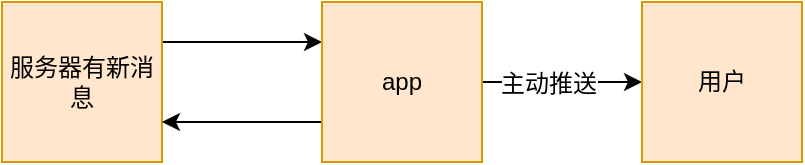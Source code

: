 <mxfile version="12.4.3" type="github" pages="1"><diagram id="w0gINpqegz3XDj72OJxf" name="Page-1"><mxGraphModel dx="1426" dy="777" grid="1" gridSize="10" guides="1" tooltips="1" connect="1" arrows="1" fold="1" page="1" pageScale="1" pageWidth="827" pageHeight="1169" math="0" shadow="0"><root><mxCell id="0"/><mxCell id="1" parent="0"/><mxCell id="1jzX1SmGB-wJ_FUnJYdB-3" value="" style="edgeStyle=orthogonalEdgeStyle;rounded=0;orthogonalLoop=1;jettySize=auto;html=1;" edge="1" parent="1" source="1jzX1SmGB-wJ_FUnJYdB-1" target="1jzX1SmGB-wJ_FUnJYdB-2"><mxGeometry relative="1" as="geometry"><Array as="points"><mxPoint x="220" y="290"/><mxPoint x="220" y="290"/></Array></mxGeometry></mxCell><mxCell id="1jzX1SmGB-wJ_FUnJYdB-1" value="服务器有新消息" style="whiteSpace=wrap;html=1;aspect=fixed;fillColor=#ffe6cc;strokeColor=#d79b00;" vertex="1" parent="1"><mxGeometry x="90" y="270" width="80" height="80" as="geometry"/></mxCell><mxCell id="1jzX1SmGB-wJ_FUnJYdB-5" value="" style="edgeStyle=orthogonalEdgeStyle;rounded=0;orthogonalLoop=1;jettySize=auto;html=1;" edge="1" parent="1" source="1jzX1SmGB-wJ_FUnJYdB-2" target="1jzX1SmGB-wJ_FUnJYdB-4"><mxGeometry relative="1" as="geometry"/></mxCell><mxCell id="1jzX1SmGB-wJ_FUnJYdB-6" value="主动推送" style="text;html=1;align=center;verticalAlign=middle;resizable=0;points=[];;labelBackgroundColor=#ffffff;" vertex="1" connectable="0" parent="1jzX1SmGB-wJ_FUnJYdB-5"><mxGeometry x="-0.175" y="-1" relative="1" as="geometry"><mxPoint as="offset"/></mxGeometry></mxCell><mxCell id="1jzX1SmGB-wJ_FUnJYdB-7" value="" style="edgeStyle=orthogonalEdgeStyle;rounded=0;orthogonalLoop=1;jettySize=auto;html=1;" edge="1" parent="1" source="1jzX1SmGB-wJ_FUnJYdB-2" target="1jzX1SmGB-wJ_FUnJYdB-1"><mxGeometry relative="1" as="geometry"><Array as="points"><mxPoint x="190" y="330"/><mxPoint x="190" y="330"/></Array></mxGeometry></mxCell><mxCell id="1jzX1SmGB-wJ_FUnJYdB-2" value="app" style="whiteSpace=wrap;html=1;aspect=fixed;fillColor=#ffe6cc;strokeColor=#d79b00;" vertex="1" parent="1"><mxGeometry x="250" y="270" width="80" height="80" as="geometry"/></mxCell><mxCell id="1jzX1SmGB-wJ_FUnJYdB-4" value="用户" style="whiteSpace=wrap;html=1;aspect=fixed;fillColor=#ffe6cc;strokeColor=#d79b00;" vertex="1" parent="1"><mxGeometry x="410" y="270" width="80" height="80" as="geometry"/></mxCell></root></mxGraphModel></diagram></mxfile>